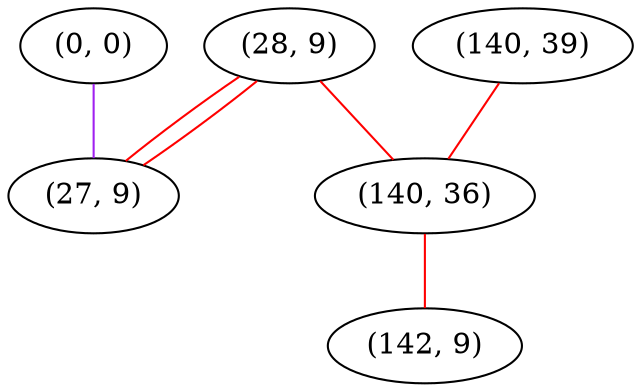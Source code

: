 graph "" {
"(0, 0)";
"(140, 39)";
"(28, 9)";
"(140, 36)";
"(142, 9)";
"(27, 9)";
"(0, 0)" -- "(27, 9)"  [color=purple, key=0, weight=4];
"(140, 39)" -- "(140, 36)"  [color=red, key=0, weight=1];
"(28, 9)" -- "(140, 36)"  [color=red, key=0, weight=1];
"(28, 9)" -- "(27, 9)"  [color=red, key=0, weight=1];
"(28, 9)" -- "(27, 9)"  [color=red, key=1, weight=1];
"(140, 36)" -- "(142, 9)"  [color=red, key=0, weight=1];
}
